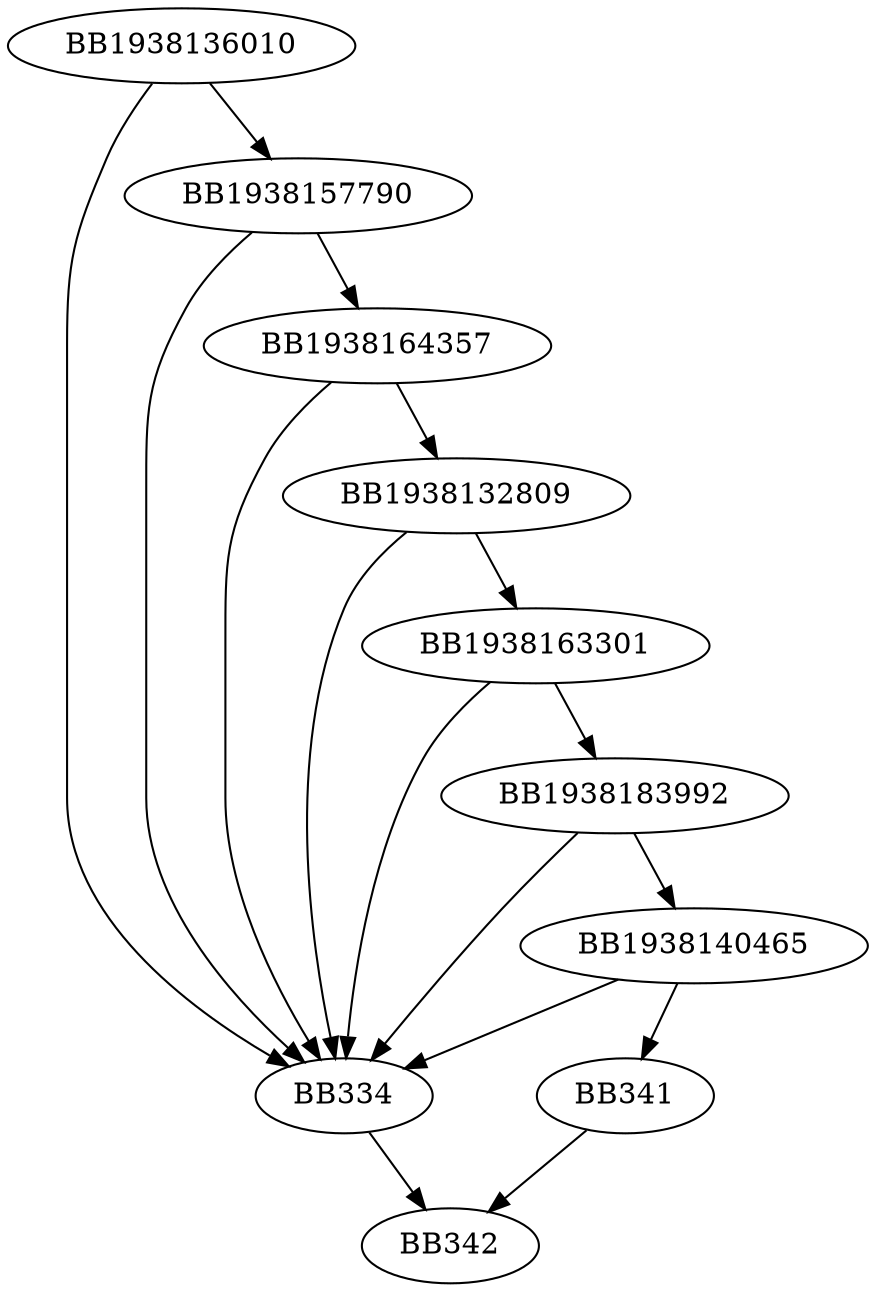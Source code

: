 digraph G{
	BB1938136010->BB334;
	BB1938136010->BB1938157790;
	BB1938157790->BB334;
	BB1938157790->BB1938164357;
	BB1938164357->BB334;
	BB1938164357->BB1938132809;
	BB1938132809->BB334;
	BB1938132809->BB1938163301;
	BB1938163301->BB334;
	BB1938163301->BB1938183992;
	BB1938183992->BB334;
	BB1938183992->BB1938140465;
	BB1938140465->BB334;
	BB1938140465->BB341;
	BB341->BB342;
	BB334->BB342;
}
